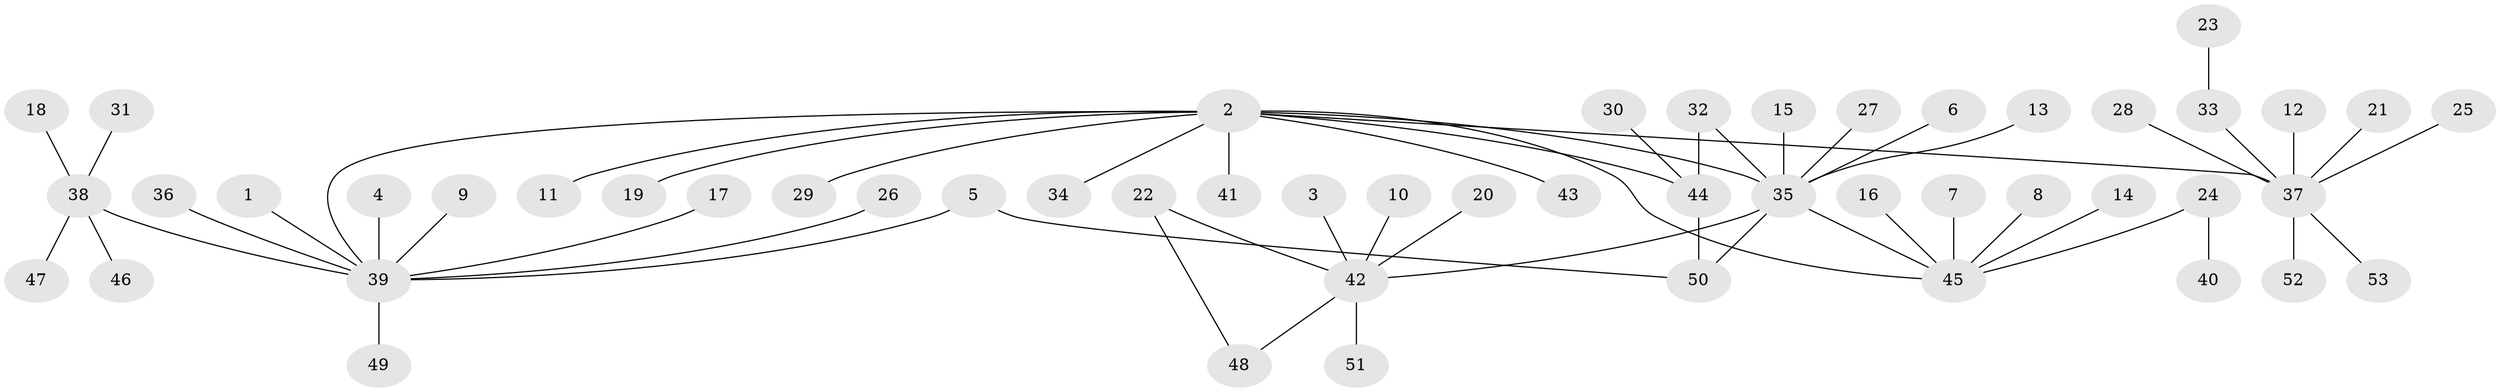 // original degree distribution, {5: 0.009433962264150943, 10: 0.02830188679245283, 6: 0.009433962264150943, 3: 0.08490566037735849, 4: 0.07547169811320754, 2: 0.16037735849056603, 8: 0.009433962264150943, 9: 0.018867924528301886, 1: 0.6037735849056604}
// Generated by graph-tools (version 1.1) at 2025/25/03/09/25 03:25:59]
// undirected, 53 vertices, 57 edges
graph export_dot {
graph [start="1"]
  node [color=gray90,style=filled];
  1;
  2;
  3;
  4;
  5;
  6;
  7;
  8;
  9;
  10;
  11;
  12;
  13;
  14;
  15;
  16;
  17;
  18;
  19;
  20;
  21;
  22;
  23;
  24;
  25;
  26;
  27;
  28;
  29;
  30;
  31;
  32;
  33;
  34;
  35;
  36;
  37;
  38;
  39;
  40;
  41;
  42;
  43;
  44;
  45;
  46;
  47;
  48;
  49;
  50;
  51;
  52;
  53;
  1 -- 39 [weight=1.0];
  2 -- 11 [weight=1.0];
  2 -- 19 [weight=1.0];
  2 -- 29 [weight=1.0];
  2 -- 34 [weight=1.0];
  2 -- 35 [weight=1.0];
  2 -- 37 [weight=1.0];
  2 -- 39 [weight=1.0];
  2 -- 41 [weight=1.0];
  2 -- 43 [weight=1.0];
  2 -- 44 [weight=1.0];
  2 -- 45 [weight=1.0];
  3 -- 42 [weight=1.0];
  4 -- 39 [weight=1.0];
  5 -- 39 [weight=1.0];
  5 -- 50 [weight=1.0];
  6 -- 35 [weight=1.0];
  7 -- 45 [weight=1.0];
  8 -- 45 [weight=1.0];
  9 -- 39 [weight=1.0];
  10 -- 42 [weight=1.0];
  12 -- 37 [weight=1.0];
  13 -- 35 [weight=1.0];
  14 -- 45 [weight=1.0];
  15 -- 35 [weight=1.0];
  16 -- 45 [weight=1.0];
  17 -- 39 [weight=1.0];
  18 -- 38 [weight=1.0];
  20 -- 42 [weight=1.0];
  21 -- 37 [weight=1.0];
  22 -- 42 [weight=1.0];
  22 -- 48 [weight=1.0];
  23 -- 33 [weight=1.0];
  24 -- 40 [weight=1.0];
  24 -- 45 [weight=1.0];
  25 -- 37 [weight=1.0];
  26 -- 39 [weight=1.0];
  27 -- 35 [weight=1.0];
  28 -- 37 [weight=1.0];
  30 -- 44 [weight=1.0];
  31 -- 38 [weight=1.0];
  32 -- 35 [weight=1.0];
  32 -- 44 [weight=1.0];
  33 -- 37 [weight=1.0];
  35 -- 42 [weight=1.0];
  35 -- 45 [weight=1.0];
  35 -- 50 [weight=1.0];
  36 -- 39 [weight=1.0];
  37 -- 52 [weight=1.0];
  37 -- 53 [weight=1.0];
  38 -- 39 [weight=1.0];
  38 -- 46 [weight=1.0];
  38 -- 47 [weight=1.0];
  39 -- 49 [weight=1.0];
  42 -- 48 [weight=1.0];
  42 -- 51 [weight=1.0];
  44 -- 50 [weight=1.0];
}
